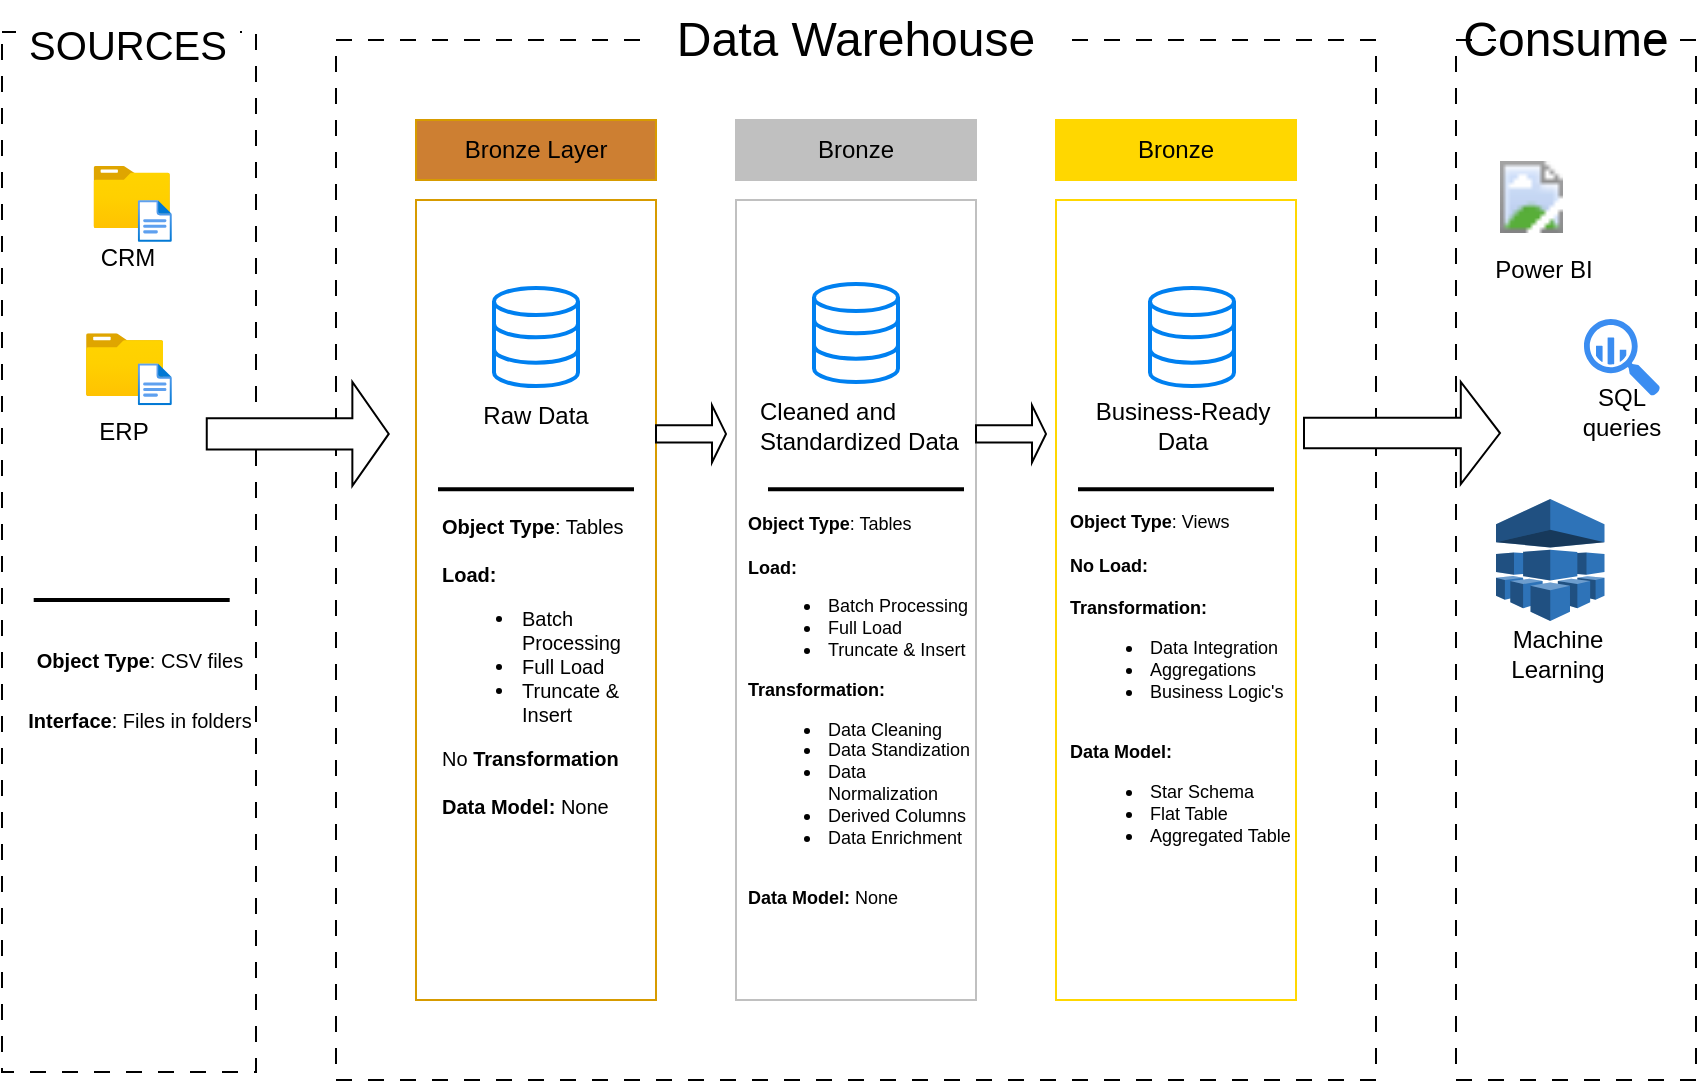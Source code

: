 <mxfile version="27.1.6">
  <diagram name="Page-1" id="vU9HTojW4jQtS4dqMbMy">
    <mxGraphModel dx="1833" dy="537" grid="1" gridSize="7" guides="1" tooltips="1" connect="1" arrows="1" fold="1" page="1" pageScale="1" pageWidth="850" pageHeight="1100" math="0" shadow="0">
      <root>
        <mxCell id="0" />
        <mxCell id="1" parent="0" />
        <mxCell id="f81mQaMLdUs0YO8MTmUS-1" value="" style="rounded=0;whiteSpace=wrap;html=1;fillColor=none;dashed=1;dashPattern=8 8;strokeColor=light-dark(#000000,#676767);" vertex="1" parent="1">
          <mxGeometry x="-7" y="196" width="127" height="520" as="geometry" />
        </mxCell>
        <mxCell id="f81mQaMLdUs0YO8MTmUS-3" value="&lt;div&gt;SOURCES&lt;/div&gt;" style="rounded=0;whiteSpace=wrap;html=1;fontSize=20;fillColor=default;strokeColor=none;direction=south;" vertex="1" parent="1">
          <mxGeometry y="184" width="112" height="36" as="geometry" />
        </mxCell>
        <mxCell id="f81mQaMLdUs0YO8MTmUS-6" value="" style="rounded=0;whiteSpace=wrap;html=1;fillColor=none;dashed=1;dashPattern=8 8;strokeColor=light-dark(#000000,#676767);" vertex="1" parent="1">
          <mxGeometry x="160" y="200" width="520" height="520" as="geometry" />
        </mxCell>
        <mxCell id="f81mQaMLdUs0YO8MTmUS-7" value="" style="rounded=0;whiteSpace=wrap;html=1;fillColor=none;dashed=1;dashPattern=8 8;strokeColor=light-dark(#000000,#676767);" vertex="1" parent="1">
          <mxGeometry x="720" y="200" width="120" height="520" as="geometry" />
        </mxCell>
        <mxCell id="f81mQaMLdUs0YO8MTmUS-8" value="&lt;div&gt;Data Warehouse&lt;/div&gt;" style="rounded=0;whiteSpace=wrap;html=1;fontSize=24;fillColor=default;strokeColor=none;" vertex="1" parent="1">
          <mxGeometry x="315" y="180" width="210" height="40" as="geometry" />
        </mxCell>
        <mxCell id="f81mQaMLdUs0YO8MTmUS-9" value="&lt;div&gt;Consume&lt;/div&gt;" style="rounded=0;whiteSpace=wrap;html=1;fontSize=24;fillColor=default;strokeColor=none;" vertex="1" parent="1">
          <mxGeometry x="740" y="180" width="70" height="40" as="geometry" />
        </mxCell>
        <mxCell id="f81mQaMLdUs0YO8MTmUS-16" value="Bronze Layer" style="rounded=0;whiteSpace=wrap;html=1;fillColor=light-dark(#CD7F32,#CD7F32);strokeColor=#d79b00;" vertex="1" parent="1">
          <mxGeometry x="200" y="240" width="120" height="30" as="geometry" />
        </mxCell>
        <mxCell id="f81mQaMLdUs0YO8MTmUS-17" value="Bronze" style="rounded=0;whiteSpace=wrap;html=1;fillColor=light-dark(#C0C0C0,#C0C0C0);strokeColor=light-dark(#C0C0C0,#C0C0C0);" vertex="1" parent="1">
          <mxGeometry x="360" y="240" width="120" height="30" as="geometry" />
        </mxCell>
        <mxCell id="f81mQaMLdUs0YO8MTmUS-18" value="Bronze" style="rounded=0;whiteSpace=wrap;html=1;fillColor=light-dark(#FFD700,#FFD700);strokeColor=light-dark(#FFD700,#FFD700);" vertex="1" parent="1">
          <mxGeometry x="520" y="240" width="120" height="30" as="geometry" />
        </mxCell>
        <mxCell id="f81mQaMLdUs0YO8MTmUS-20" value="" style="rounded=0;whiteSpace=wrap;html=1;fillColor=none;strokeColor=#d79b00;" vertex="1" parent="1">
          <mxGeometry x="200" y="280" width="120" height="400" as="geometry" />
        </mxCell>
        <mxCell id="f81mQaMLdUs0YO8MTmUS-21" value="" style="rounded=0;whiteSpace=wrap;html=1;fillColor=none;strokeColor=light-dark(#C0C0C0,#C0C0C0);spacingTop=0;" vertex="1" parent="1">
          <mxGeometry x="360" y="280" width="120" height="400" as="geometry" />
        </mxCell>
        <mxCell id="f81mQaMLdUs0YO8MTmUS-22" value="" style="rounded=0;whiteSpace=wrap;html=1;fillColor=none;strokeColor=light-dark(#FFD700,#FFD700);" vertex="1" parent="1">
          <mxGeometry x="520" y="280" width="120" height="400" as="geometry" />
        </mxCell>
        <mxCell id="f81mQaMLdUs0YO8MTmUS-26" value="" style="image;aspect=fixed;html=1;points=[];align=center;fontSize=12;image=img/lib/azure2/general/Folder_Blank.svg;" vertex="1" parent="1">
          <mxGeometry x="38.75" y="263" width="38.2" height="31" as="geometry" />
        </mxCell>
        <mxCell id="f81mQaMLdUs0YO8MTmUS-28" value="" style="image;aspect=fixed;html=1;points=[];align=center;fontSize=12;image=img/lib/azure2/general/File.svg;" vertex="1" parent="1">
          <mxGeometry x="60.88" y="280" width="17.05" height="21" as="geometry" />
        </mxCell>
        <mxCell id="f81mQaMLdUs0YO8MTmUS-32" value="" style="html=1;verticalLabelPosition=bottom;align=center;labelBackgroundColor=#ffffff;verticalAlign=top;strokeWidth=2;strokeColor=#0080F0;shadow=0;dashed=0;shape=mxgraph.ios7.icons.data;" vertex="1" parent="1">
          <mxGeometry x="567" y="324" width="42" height="49" as="geometry" />
        </mxCell>
        <mxCell id="f81mQaMLdUs0YO8MTmUS-35" value="" style="shape=singleArrow;whiteSpace=wrap;html=1;fontColor=light-dark(#000000,#99CCFF);fillColor=light-dark(#FFFFFF,#66B2FF);" vertex="1" parent="1">
          <mxGeometry x="95.38" y="371" width="91" height="51.9" as="geometry" />
        </mxCell>
        <mxCell id="f81mQaMLdUs0YO8MTmUS-36" value="" style="shape=singleArrow;whiteSpace=wrap;html=1;fillColor=light-dark(#FFFFFF,#66B2FF);" vertex="1" parent="1">
          <mxGeometry x="320" y="382.65" width="35" height="28.59" as="geometry" />
        </mxCell>
        <mxCell id="f81mQaMLdUs0YO8MTmUS-38" value="" style="shape=singleArrow;whiteSpace=wrap;html=1;fillColor=light-dark(#FFFFFF,#66B2FF);" vertex="1" parent="1">
          <mxGeometry x="644" y="371" width="98" height="51.05" as="geometry" />
        </mxCell>
        <mxCell id="f81mQaMLdUs0YO8MTmUS-39" value="" style="html=1;verticalLabelPosition=bottom;align=center;labelBackgroundColor=#ffffff;verticalAlign=top;strokeWidth=2;strokeColor=#0080F0;shadow=0;dashed=0;shape=mxgraph.ios7.icons.data;" vertex="1" parent="1">
          <mxGeometry x="399" y="322" width="42" height="49" as="geometry" />
        </mxCell>
        <mxCell id="f81mQaMLdUs0YO8MTmUS-40" value="" style="html=1;verticalLabelPosition=bottom;align=center;labelBackgroundColor=#ffffff;verticalAlign=top;strokeWidth=2;strokeColor=#0080F0;shadow=0;dashed=0;shape=mxgraph.ios7.icons.data;" vertex="1" parent="1">
          <mxGeometry x="239" y="324" width="42" height="49" as="geometry" />
        </mxCell>
        <mxCell id="f81mQaMLdUs0YO8MTmUS-41" value="" style="image;aspect=fixed;html=1;points=[];align=center;fontSize=12;image=img/lib/azure2/general/Folder_Blank.svg;" vertex="1" parent="1">
          <mxGeometry x="35" y="346.66" width="38.61" height="31.34" as="geometry" />
        </mxCell>
        <mxCell id="f81mQaMLdUs0YO8MTmUS-42" value="" style="image;aspect=fixed;html=1;points=[];align=center;fontSize=12;image=img/lib/azure2/general/File.svg;" vertex="1" parent="1">
          <mxGeometry x="60.88" y="361.65" width="17.05" height="21" as="geometry" />
        </mxCell>
        <mxCell id="f81mQaMLdUs0YO8MTmUS-44" value="" style="line;strokeWidth=2;html=1;" vertex="1" parent="1">
          <mxGeometry x="211" y="382.65" width="98" height="84" as="geometry" />
        </mxCell>
        <mxCell id="f81mQaMLdUs0YO8MTmUS-45" value="" style="line;strokeWidth=2;html=1;" vertex="1" parent="1">
          <mxGeometry x="376" y="382.65" width="98" height="84" as="geometry" />
        </mxCell>
        <mxCell id="f81mQaMLdUs0YO8MTmUS-46" value="" style="line;strokeWidth=2;html=1;" vertex="1" parent="1">
          <mxGeometry x="531" y="382.65" width="98" height="84" as="geometry" />
        </mxCell>
        <mxCell id="f81mQaMLdUs0YO8MTmUS-47" value="" style="line;strokeWidth=2;html=1;" vertex="1" parent="1">
          <mxGeometry x="8.85" y="438" width="98" height="84" as="geometry" />
        </mxCell>
        <mxCell id="f81mQaMLdUs0YO8MTmUS-49" value="&lt;b&gt;Object Type&lt;/b&gt;: CSV files" style="text;html=1;align=center;verticalAlign=middle;whiteSpace=wrap;rounded=0;fontSize=10;" vertex="1" parent="1">
          <mxGeometry x="4" y="495" width="116" height="30" as="geometry" />
        </mxCell>
        <mxCell id="f81mQaMLdUs0YO8MTmUS-51" value="&lt;div&gt;&lt;b&gt;Object Type&lt;/b&gt;: Tables&lt;/div&gt;&lt;div&gt;&lt;br&gt;&lt;/div&gt;&lt;div&gt;&lt;b&gt;Load:&lt;/b&gt;&lt;/div&gt;&lt;div&gt;&lt;ul&gt;&lt;li&gt;Batch Processing&lt;/li&gt;&lt;li&gt;Full Load&lt;/li&gt;&lt;li&gt;Truncate &amp;amp; Insert&lt;/li&gt;&lt;/ul&gt;&lt;div align=&quot;left&quot;&gt;No &lt;b&gt;Transformation&lt;/b&gt;&lt;/div&gt;&lt;div align=&quot;left&quot;&gt;&lt;br&gt;&lt;/div&gt;&lt;div align=&quot;left&quot;&gt;&lt;b&gt;Data Model:&amp;nbsp;&lt;/b&gt;None&lt;/div&gt;&lt;/div&gt;&lt;div&gt;&lt;br&gt;&lt;/div&gt;" style="text;html=1;align=left;verticalAlign=top;whiteSpace=wrap;rounded=0;fontSize=10;" vertex="1" parent="1">
          <mxGeometry x="211" y="431" width="116" height="173" as="geometry" />
        </mxCell>
        <mxCell id="f81mQaMLdUs0YO8MTmUS-54" value="&lt;b&gt;Interface&lt;/b&gt;: Files in folders" style="text;html=1;align=center;verticalAlign=middle;whiteSpace=wrap;rounded=0;fontSize=10;" vertex="1" parent="1">
          <mxGeometry x="4" y="525" width="116" height="30" as="geometry" />
        </mxCell>
        <mxCell id="f81mQaMLdUs0YO8MTmUS-57" value="CRM" style="text;html=1;align=center;verticalAlign=middle;whiteSpace=wrap;rounded=0;" vertex="1" parent="1">
          <mxGeometry x="26" y="294" width="60" height="30" as="geometry" />
        </mxCell>
        <mxCell id="f81mQaMLdUs0YO8MTmUS-58" value="ERP" style="text;html=1;align=center;verticalAlign=middle;whiteSpace=wrap;rounded=0;" vertex="1" parent="1">
          <mxGeometry x="24.3" y="381.24" width="60" height="30" as="geometry" />
        </mxCell>
        <mxCell id="f81mQaMLdUs0YO8MTmUS-59" value="" style="image;aspect=fixed;html=1;points=[];align=center;fontSize=12;image=img/lib/azure2/power_platform/PowerBI.svg;" vertex="1" parent="1">
          <mxGeometry x="742" y="257.5" width="31.5" height="42" as="geometry" />
        </mxCell>
        <mxCell id="f81mQaMLdUs0YO8MTmUS-60" value="" style="outlineConnect=0;dashed=0;verticalLabelPosition=bottom;verticalAlign=top;align=center;html=1;shape=mxgraph.aws3.machine_learning;fillColor=#2E73B8;gradientColor=none;" vertex="1" parent="1">
          <mxGeometry x="740" y="429.5" width="54.25" height="61" as="geometry" />
        </mxCell>
        <mxCell id="f81mQaMLdUs0YO8MTmUS-61" value="Machine Learning" style="text;html=1;align=center;verticalAlign=middle;whiteSpace=wrap;rounded=0;" vertex="1" parent="1">
          <mxGeometry x="730" y="495" width="82" height="23" as="geometry" />
        </mxCell>
        <mxCell id="f81mQaMLdUs0YO8MTmUS-62" value="Power BI" style="text;html=1;align=center;verticalAlign=middle;whiteSpace=wrap;rounded=0;" vertex="1" parent="1">
          <mxGeometry x="734.25" y="299.5" width="60" height="30" as="geometry" />
        </mxCell>
        <mxCell id="f81mQaMLdUs0YO8MTmUS-63" value="" style="shape=singleArrow;whiteSpace=wrap;html=1;fillColor=light-dark(#FFFFFF,#66B2FF);" vertex="1" parent="1">
          <mxGeometry x="480" y="382.65" width="35" height="28.59" as="geometry" />
        </mxCell>
        <mxCell id="f81mQaMLdUs0YO8MTmUS-64" value="" style="sketch=0;html=1;aspect=fixed;strokeColor=none;shadow=0;fillColor=#3B8DF1;verticalAlign=top;labelPosition=center;verticalLabelPosition=bottom;shape=mxgraph.gcp2.big_query" vertex="1" parent="1">
          <mxGeometry x="784" y="339.5" width="38.12" height="38.5" as="geometry" />
        </mxCell>
        <mxCell id="f81mQaMLdUs0YO8MTmUS-65" value="&lt;div&gt;&lt;font&gt;&lt;b&gt;Object Type&lt;/b&gt;: Tables&lt;/font&gt;&lt;/div&gt;&lt;div&gt;&lt;font&gt;&lt;br&gt;&lt;/font&gt;&lt;/div&gt;&lt;div&gt;&lt;font&gt;&lt;b&gt;Load:&lt;/b&gt;&lt;/font&gt;&lt;/div&gt;&lt;div&gt;&lt;ul&gt;&lt;li&gt;&lt;font&gt;Batch Processing&lt;/font&gt;&lt;/li&gt;&lt;li&gt;&lt;font&gt;Full Load&lt;/font&gt;&lt;/li&gt;&lt;li&gt;&lt;font&gt;Truncate &amp;amp; Insert&lt;/font&gt;&lt;/li&gt;&lt;/ul&gt;&lt;div align=&quot;left&quot;&gt;&lt;font&gt;&lt;b&gt;Transformation:&lt;/b&gt;&lt;/font&gt;&lt;/div&gt;&lt;div align=&quot;left&quot;&gt;&lt;ul&gt;&lt;li&gt;&lt;font&gt;Data Cleaning&lt;/font&gt;&lt;/li&gt;&lt;li&gt;&lt;font&gt;Data Standization&lt;/font&gt;&lt;/li&gt;&lt;li&gt;&lt;font&gt;Data Normalization&lt;/font&gt;&lt;/li&gt;&lt;li&gt;&lt;font&gt;Derived Columns&lt;/font&gt;&lt;/li&gt;&lt;li&gt;&lt;font&gt;Data Enrichment&lt;/font&gt;&lt;/li&gt;&lt;/ul&gt;&lt;/div&gt;&lt;div align=&quot;left&quot;&gt;&lt;font&gt;&lt;br&gt;&lt;/font&gt;&lt;/div&gt;&lt;div align=&quot;left&quot;&gt;&lt;font&gt;&lt;b&gt;Data Model:&amp;nbsp;&lt;/b&gt;None&lt;/font&gt;&lt;/div&gt;&lt;/div&gt;&lt;div&gt;&lt;br&gt;&lt;/div&gt;" style="text;html=1;align=left;verticalAlign=top;whiteSpace=wrap;rounded=0;fontSize=9;" vertex="1" parent="1">
          <mxGeometry x="364" y="429.5" width="116" height="242.5" as="geometry" />
        </mxCell>
        <mxCell id="f81mQaMLdUs0YO8MTmUS-66" value="&lt;div&gt;&lt;font&gt;&lt;b&gt;Object Type&lt;/b&gt;: Views&lt;/font&gt;&lt;/div&gt;&lt;div&gt;&lt;font&gt;&lt;br&gt;&lt;/font&gt;&lt;/div&gt;&lt;div&gt;&lt;font&gt;&lt;b&gt;No Load:&lt;/b&gt;&lt;/font&gt;&lt;/div&gt;&lt;div&gt;&lt;font&gt;&lt;b&gt;&lt;br&gt;&lt;/b&gt;&lt;/font&gt;&lt;/div&gt;&lt;div&gt;&lt;div align=&quot;left&quot;&gt;&lt;font&gt;&lt;b&gt;Transformation:&lt;/b&gt;&lt;/font&gt;&lt;/div&gt;&lt;div align=&quot;left&quot;&gt;&lt;ul&gt;&lt;li&gt;Data Integration&lt;/li&gt;&lt;li&gt;Aggregations&lt;/li&gt;&lt;li&gt;Business Logic&#39;s&lt;/li&gt;&lt;/ul&gt;&lt;/div&gt;&lt;div align=&quot;left&quot;&gt;&lt;font&gt;&lt;br&gt;&lt;/font&gt;&lt;/div&gt;&lt;div align=&quot;left&quot;&gt;&lt;font&gt;&lt;b&gt;Data Model:&lt;/b&gt;&lt;/font&gt;&lt;/div&gt;&lt;div align=&quot;left&quot;&gt;&lt;ul&gt;&lt;li&gt;Star Schema&lt;/li&gt;&lt;li&gt;Flat Table&lt;/li&gt;&lt;li&gt;Aggregated Table&lt;/li&gt;&lt;/ul&gt;&lt;/div&gt;&lt;/div&gt;&lt;div&gt;&lt;br&gt;&lt;/div&gt;" style="text;html=1;align=left;verticalAlign=top;whiteSpace=wrap;rounded=0;fontSize=9;" vertex="1" parent="1">
          <mxGeometry x="525" y="429" width="116" height="242.5" as="geometry" />
        </mxCell>
        <mxCell id="f81mQaMLdUs0YO8MTmUS-67" value="SQL queries" style="text;html=1;align=center;verticalAlign=middle;whiteSpace=wrap;rounded=0;" vertex="1" parent="1">
          <mxGeometry x="773.06" y="371" width="60" height="30" as="geometry" />
        </mxCell>
        <mxCell id="f81mQaMLdUs0YO8MTmUS-69" value="Raw Data" style="text;html=1;align=center;verticalAlign=middle;whiteSpace=wrap;rounded=0;" vertex="1" parent="1">
          <mxGeometry x="230" y="373" width="60" height="30" as="geometry" />
        </mxCell>
        <mxCell id="f81mQaMLdUs0YO8MTmUS-70" value="&lt;div&gt;Cleaned and Standardized Data&lt;/div&gt;" style="text;html=1;align=left;verticalAlign=middle;whiteSpace=wrap;rounded=0;" vertex="1" parent="1">
          <mxGeometry x="370" y="378" width="111" height="30" as="geometry" />
        </mxCell>
        <mxCell id="f81mQaMLdUs0YO8MTmUS-71" value="Business-Ready Data" style="text;html=1;align=center;verticalAlign=middle;whiteSpace=wrap;rounded=0;" vertex="1" parent="1">
          <mxGeometry x="536.5" y="378" width="93" height="30" as="geometry" />
        </mxCell>
      </root>
    </mxGraphModel>
  </diagram>
</mxfile>
